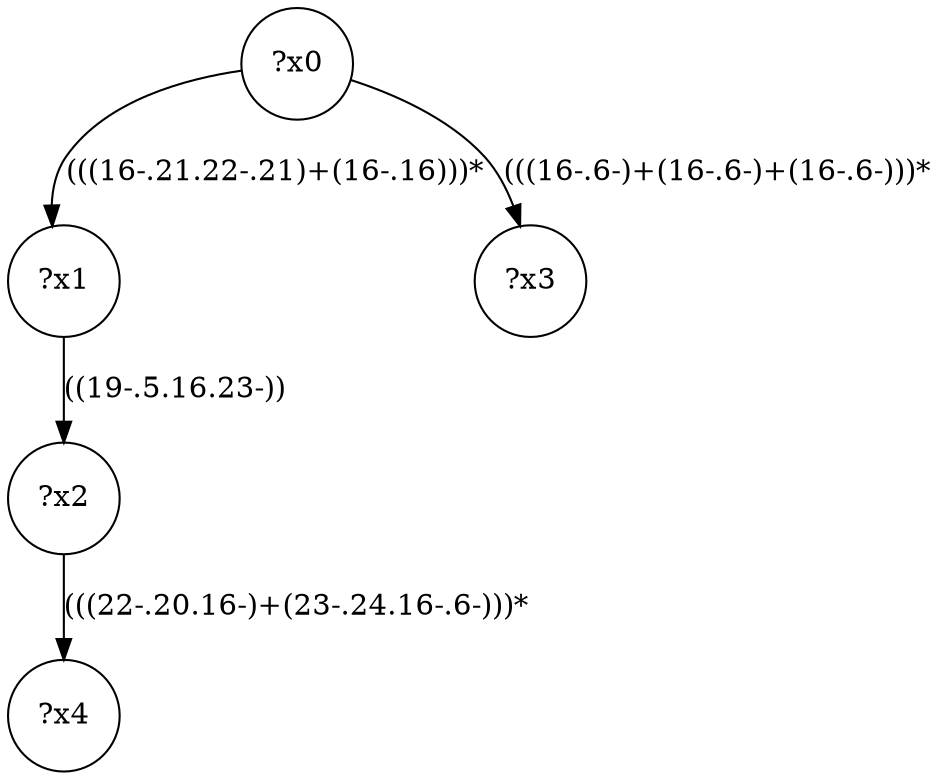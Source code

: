 digraph g {
	x0 [shape=circle, label="?x0"];
	x1 [shape=circle, label="?x1"];
	x0 -> x1 [label="(((16-.21.22-.21)+(16-.16)))*"];
	x2 [shape=circle, label="?x2"];
	x1 -> x2 [label="((19-.5.16.23-))"];
	x3 [shape=circle, label="?x3"];
	x0 -> x3 [label="(((16-.6-)+(16-.6-)+(16-.6-)))*"];
	x4 [shape=circle, label="?x4"];
	x2 -> x4 [label="(((22-.20.16-)+(23-.24.16-.6-)))*"];
}
